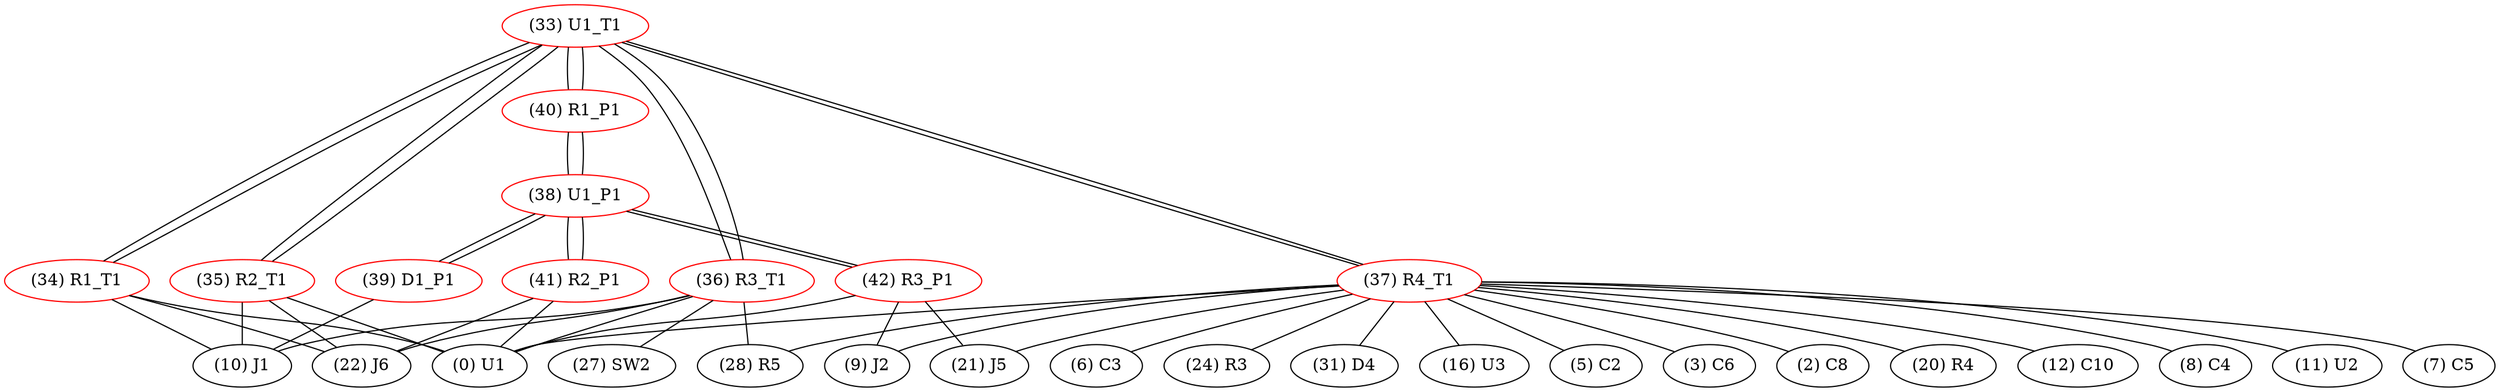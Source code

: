 graph {
	33 [label="(33) U1_T1" color=red]
	34 [label="(34) R1_T1"]
	35 [label="(35) R2_T1"]
	36 [label="(36) R3_T1"]
	37 [label="(37) R4_T1"]
	40 [label="(40) R1_P1"]
	34 [label="(34) R1_T1" color=red]
	10 [label="(10) J1"]
	22 [label="(22) J6"]
	0 [label="(0) U1"]
	33 [label="(33) U1_T1"]
	35 [label="(35) R2_T1" color=red]
	0 [label="(0) U1"]
	22 [label="(22) J6"]
	10 [label="(10) J1"]
	33 [label="(33) U1_T1"]
	36 [label="(36) R3_T1" color=red]
	10 [label="(10) J1"]
	28 [label="(28) R5"]
	0 [label="(0) U1"]
	22 [label="(22) J6"]
	27 [label="(27) SW2"]
	33 [label="(33) U1_T1"]
	37 [label="(37) R4_T1" color=red]
	9 [label="(9) J2"]
	0 [label="(0) U1"]
	16 [label="(16) U3"]
	5 [label="(5) C2"]
	3 [label="(3) C6"]
	2 [label="(2) C8"]
	20 [label="(20) R4"]
	12 [label="(12) C10"]
	8 [label="(8) C4"]
	11 [label="(11) U2"]
	7 [label="(7) C5"]
	6 [label="(6) C3"]
	24 [label="(24) R3"]
	31 [label="(31) D4"]
	21 [label="(21) J5"]
	28 [label="(28) R5"]
	33 [label="(33) U1_T1"]
	38 [label="(38) U1_P1" color=red]
	39 [label="(39) D1_P1"]
	41 [label="(41) R2_P1"]
	42 [label="(42) R3_P1"]
	40 [label="(40) R1_P1"]
	39 [label="(39) D1_P1" color=red]
	10 [label="(10) J1"]
	38 [label="(38) U1_P1"]
	40 [label="(40) R1_P1" color=red]
	33 [label="(33) U1_T1"]
	38 [label="(38) U1_P1"]
	41 [label="(41) R2_P1" color=red]
	0 [label="(0) U1"]
	22 [label="(22) J6"]
	38 [label="(38) U1_P1"]
	42 [label="(42) R3_P1" color=red]
	9 [label="(9) J2"]
	21 [label="(21) J5"]
	0 [label="(0) U1"]
	38 [label="(38) U1_P1"]
	33 -- 34
	33 -- 35
	33 -- 36
	33 -- 37
	33 -- 40
	34 -- 10
	34 -- 22
	34 -- 0
	34 -- 33
	35 -- 0
	35 -- 22
	35 -- 10
	35 -- 33
	36 -- 10
	36 -- 28
	36 -- 0
	36 -- 22
	36 -- 27
	36 -- 33
	37 -- 9
	37 -- 0
	37 -- 16
	37 -- 5
	37 -- 3
	37 -- 2
	37 -- 20
	37 -- 12
	37 -- 8
	37 -- 11
	37 -- 7
	37 -- 6
	37 -- 24
	37 -- 31
	37 -- 21
	37 -- 28
	37 -- 33
	38 -- 39
	38 -- 41
	38 -- 42
	38 -- 40
	39 -- 10
	39 -- 38
	40 -- 33
	40 -- 38
	41 -- 0
	41 -- 22
	41 -- 38
	42 -- 9
	42 -- 21
	42 -- 0
	42 -- 38
}